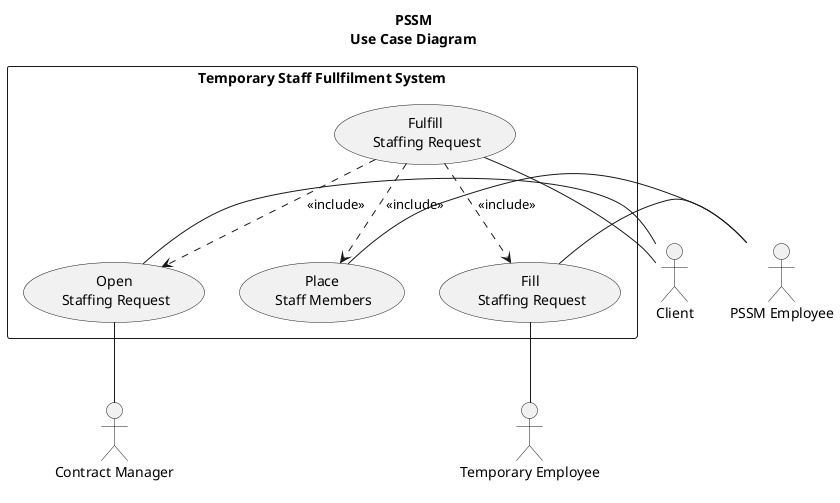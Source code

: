 @startuml
skinparam monochrome true
'left to right direction
title PSSM\nUse Case Diagram

rectangle "Temporary Staff Fullfilment System" as S {
    (Fulfill\n Staffing Request) as FFSR
    (Open\n Staffing Request) as OSR
    (Place\n Staff Members) as PSM
    (Fill\n Staffing Request) as FSR
}
FFSR ..> OSR : <<include>>
FFSR ..> PSM : <<include>>
FFSR ..> FSR : <<include>>

:Contract Manager\n: as CM
:Client\n: as C
:PSSM Employee\n: as PE
:Temporary Employee\n: as TE

FSR -down- TE
OSR -down- CM
FFSR - C
OSR - C
PSM - PE
FSR - PE

@enduml
